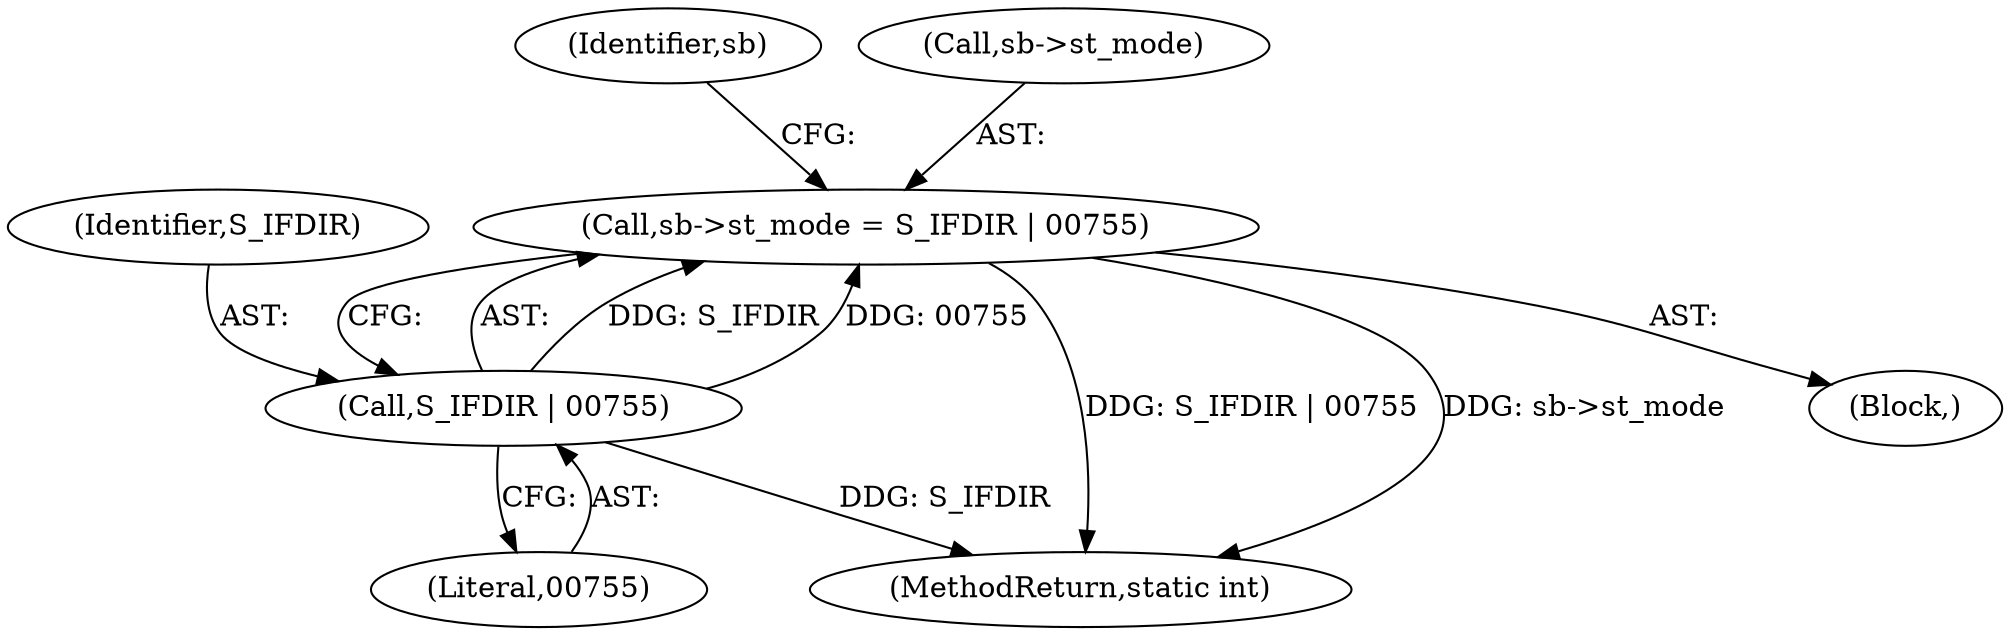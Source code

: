 digraph "0_lxcfs_a8b6c3e0537e90fba3c55910fd1b7229d54a60a7_0@pointer" {
"1000191" [label="(Call,sb->st_mode = S_IFDIR | 00755)"];
"1000195" [label="(Call,S_IFDIR | 00755)"];
"1000196" [label="(Identifier,S_IFDIR)"];
"1000200" [label="(Identifier,sb)"];
"1000457" [label="(MethodReturn,static int)"];
"1000190" [label="(Block,)"];
"1000191" [label="(Call,sb->st_mode = S_IFDIR | 00755)"];
"1000192" [label="(Call,sb->st_mode)"];
"1000195" [label="(Call,S_IFDIR | 00755)"];
"1000197" [label="(Literal,00755)"];
"1000191" -> "1000190"  [label="AST: "];
"1000191" -> "1000195"  [label="CFG: "];
"1000192" -> "1000191"  [label="AST: "];
"1000195" -> "1000191"  [label="AST: "];
"1000200" -> "1000191"  [label="CFG: "];
"1000191" -> "1000457"  [label="DDG: S_IFDIR | 00755"];
"1000191" -> "1000457"  [label="DDG: sb->st_mode"];
"1000195" -> "1000191"  [label="DDG: S_IFDIR"];
"1000195" -> "1000191"  [label="DDG: 00755"];
"1000195" -> "1000197"  [label="CFG: "];
"1000196" -> "1000195"  [label="AST: "];
"1000197" -> "1000195"  [label="AST: "];
"1000195" -> "1000457"  [label="DDG: S_IFDIR"];
}
